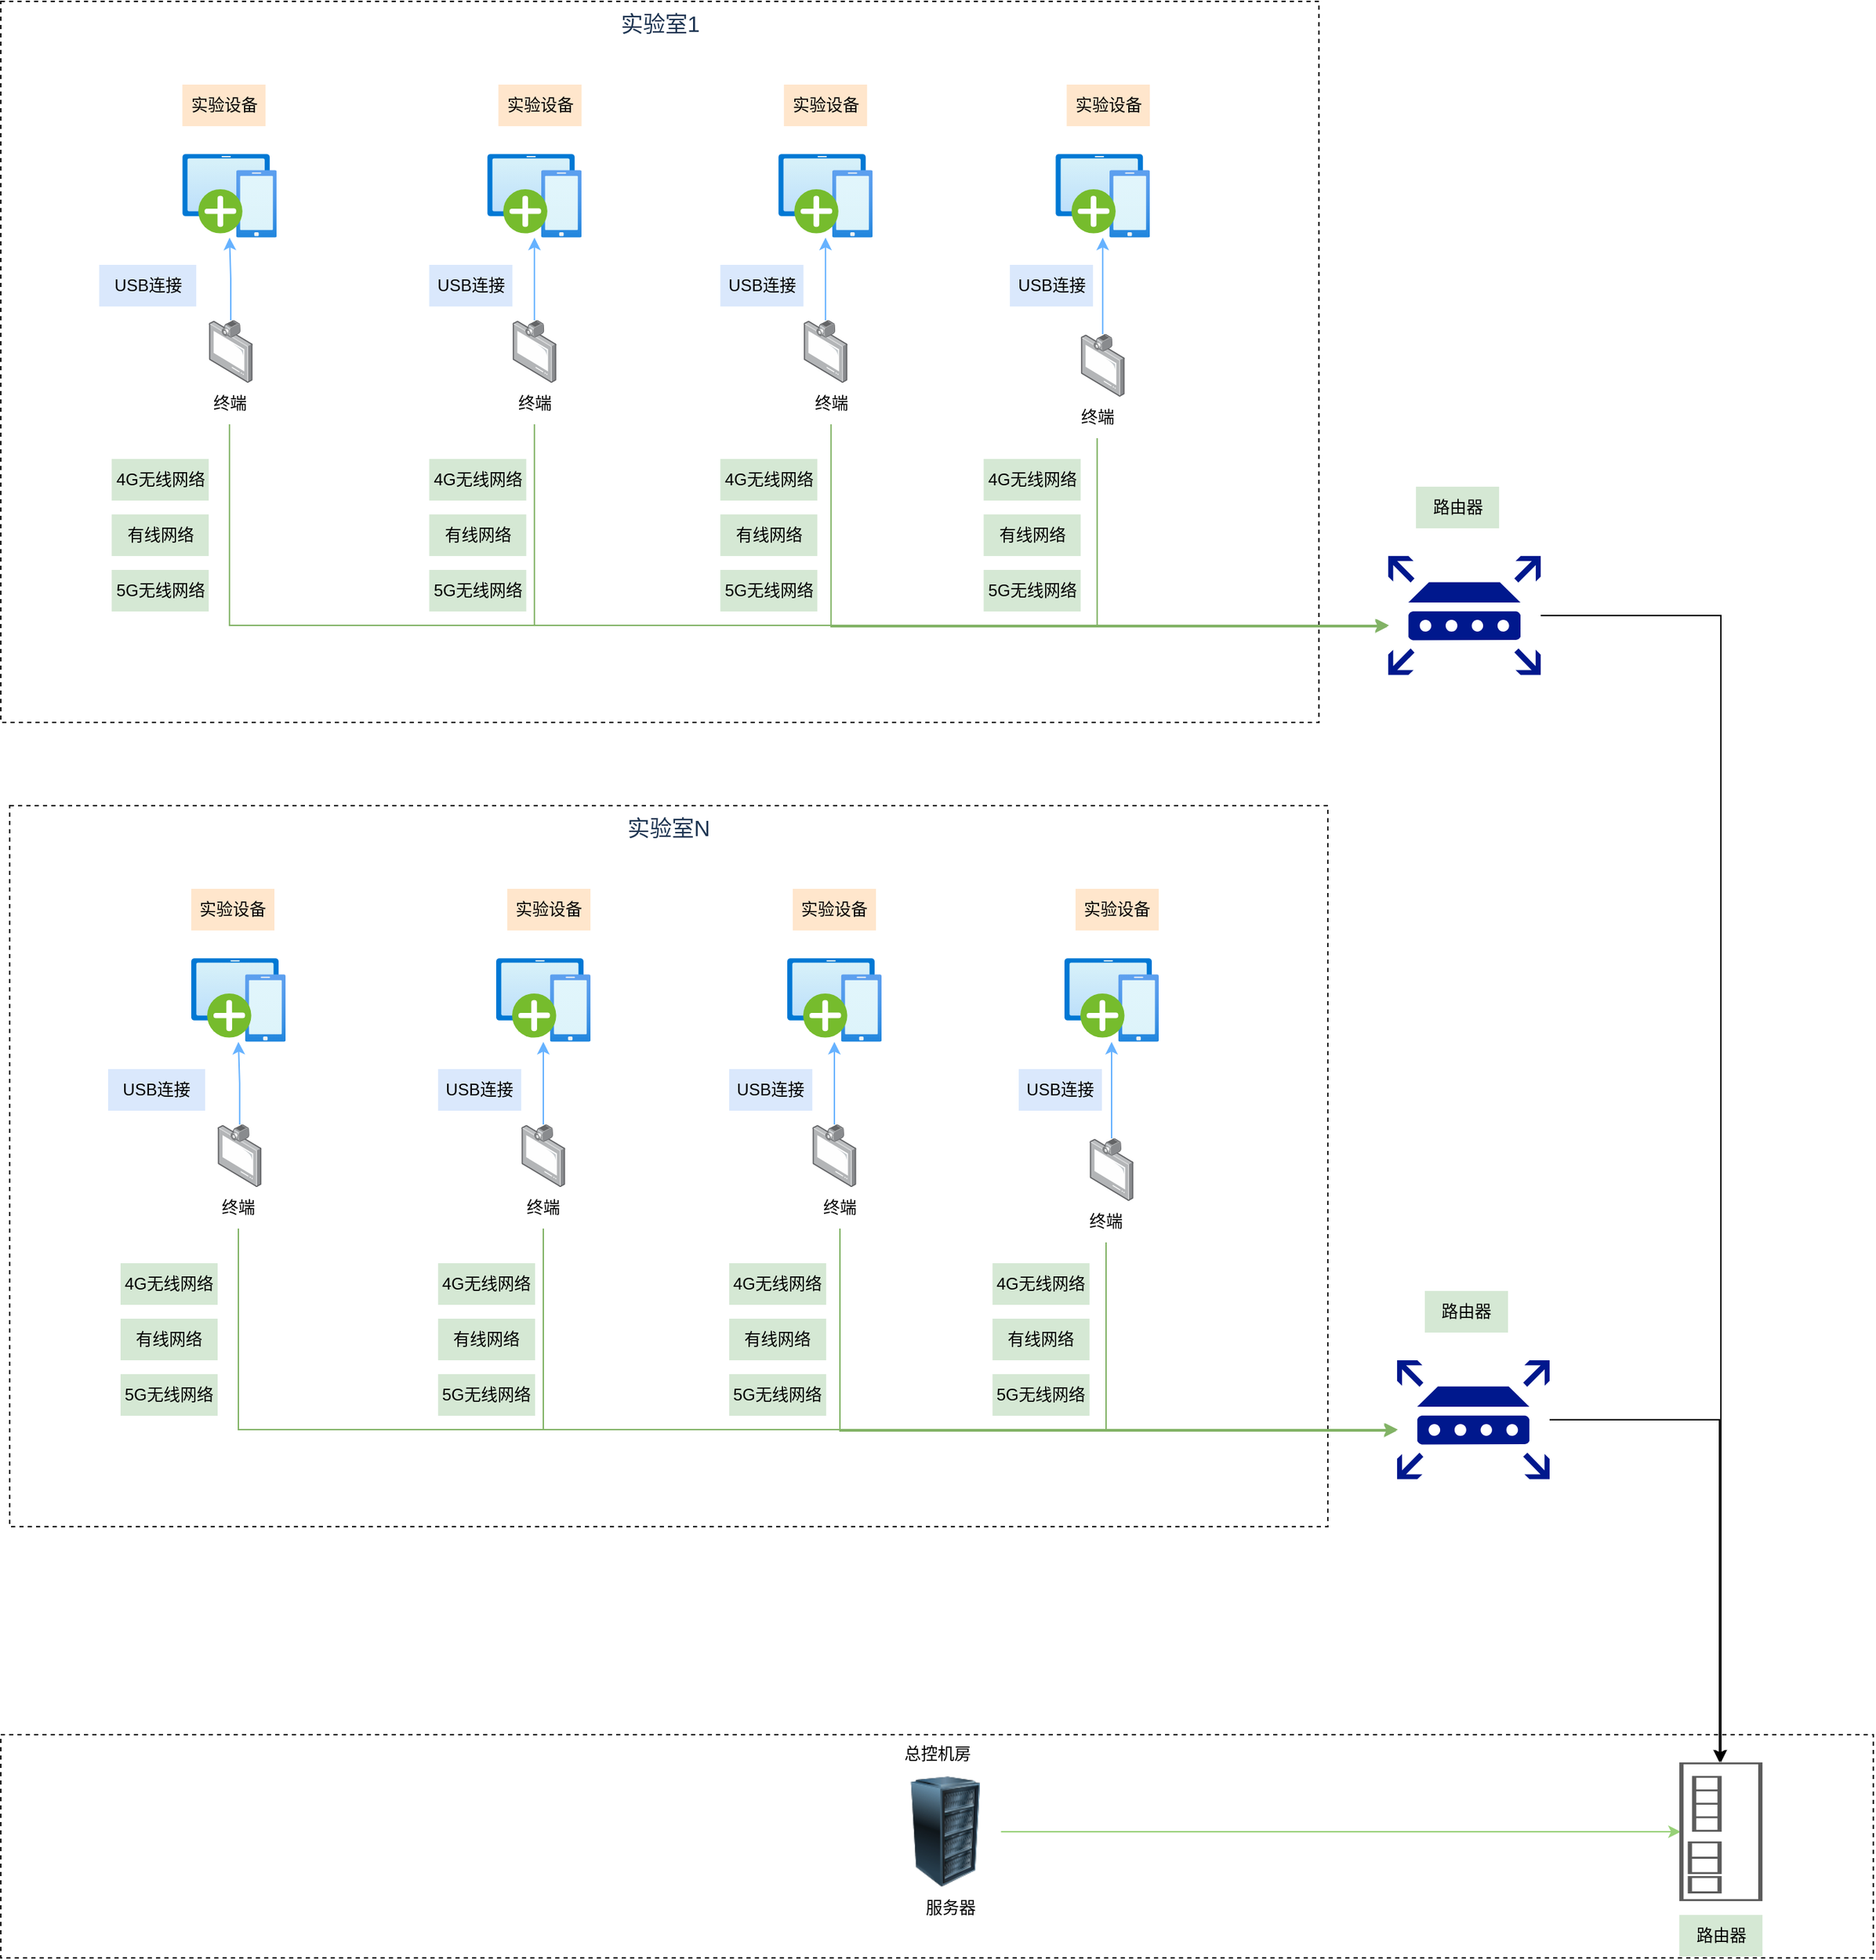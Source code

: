 <mxfile version="21.0.6" type="github">
  <diagram name="第 1 页" id="uBrsXeQe2H9030W5OYhf">
    <mxGraphModel dx="2794" dy="2306" grid="1" gridSize="10" guides="1" tooltips="1" connect="1" arrows="1" fold="1" page="1" pageScale="1" pageWidth="827" pageHeight="1169" math="0" shadow="0">
      <root>
        <mxCell id="0" />
        <mxCell id="1" parent="0" />
        <mxCell id="GP2OW0x0z0dWI9CgcwGP-71" value="总控机房" style="whiteSpace=wrap;html=1;dashed=1;verticalAlign=top;" vertex="1" parent="1">
          <mxGeometry x="-27.4" y="640" width="1351" height="161" as="geometry" />
        </mxCell>
        <mxCell id="GP2OW0x0z0dWI9CgcwGP-70" value="&lt;font color=&quot;#1e3552&quot; style=&quot;font-size: 16px;&quot;&gt;实验室N&lt;/font&gt;" style="whiteSpace=wrap;html=1;align=center;horizontal=1;verticalAlign=top;dashed=1;" vertex="1" parent="1">
          <mxGeometry x="-21" y="-30" width="951" height="520" as="geometry" />
        </mxCell>
        <mxCell id="GP2OW0x0z0dWI9CgcwGP-4" value="" style="aspect=fixed;html=1;points=[];align=center;image;fontSize=12;image=img/lib/azure2/intune/Device_Enrollment.svg;" vertex="1" parent="1">
          <mxGeometry x="110" y="80" width="68" height="60.4" as="geometry" />
        </mxCell>
        <mxCell id="GP2OW0x0z0dWI9CgcwGP-5" value="" style="aspect=fixed;html=1;points=[];align=center;image;fontSize=12;image=img/lib/azure2/intune/Device_Enrollment.svg;" vertex="1" parent="1">
          <mxGeometry x="330" y="80" width="68" height="60.4" as="geometry" />
        </mxCell>
        <mxCell id="GP2OW0x0z0dWI9CgcwGP-6" value="" style="aspect=fixed;html=1;points=[];align=center;image;fontSize=12;image=img/lib/azure2/intune/Device_Enrollment.svg;" vertex="1" parent="1">
          <mxGeometry x="540" y="80" width="68" height="60.4" as="geometry" />
        </mxCell>
        <mxCell id="GP2OW0x0z0dWI9CgcwGP-7" value="" style="aspect=fixed;html=1;points=[];align=center;image;fontSize=12;image=img/lib/azure2/intune/Device_Enrollment.svg;" vertex="1" parent="1">
          <mxGeometry x="740" y="80" width="68" height="60.4" as="geometry" />
        </mxCell>
        <mxCell id="GP2OW0x0z0dWI9CgcwGP-16" value="" style="edgeStyle=orthogonalEdgeStyle;rounded=0;orthogonalLoop=1;jettySize=auto;html=1;strokeColor=#66B2FF;" edge="1" parent="1" source="GP2OW0x0z0dWI9CgcwGP-9" target="GP2OW0x0z0dWI9CgcwGP-4">
          <mxGeometry relative="1" as="geometry" />
        </mxCell>
        <mxCell id="GP2OW0x0z0dWI9CgcwGP-9" value="" style="points=[];aspect=fixed;html=1;align=center;shadow=0;dashed=0;image;image=img/lib/allied_telesis/computer_and_terminals/Vdeo_Conference_Terminal.svg;" vertex="1" parent="1">
          <mxGeometry x="129" y="200" width="31.8" height="45" as="geometry" />
        </mxCell>
        <mxCell id="GP2OW0x0z0dWI9CgcwGP-17" value="" style="edgeStyle=orthogonalEdgeStyle;rounded=0;orthogonalLoop=1;jettySize=auto;html=1;strokeColor=#66B2FF;" edge="1" parent="1" source="GP2OW0x0z0dWI9CgcwGP-10" target="GP2OW0x0z0dWI9CgcwGP-5">
          <mxGeometry relative="1" as="geometry" />
        </mxCell>
        <mxCell id="GP2OW0x0z0dWI9CgcwGP-10" value="" style="points=[];aspect=fixed;html=1;align=center;shadow=0;dashed=0;image;image=img/lib/allied_telesis/computer_and_terminals/Vdeo_Conference_Terminal.svg;" vertex="1" parent="1">
          <mxGeometry x="348.1" y="200" width="31.8" height="45" as="geometry" />
        </mxCell>
        <mxCell id="GP2OW0x0z0dWI9CgcwGP-18" value="" style="edgeStyle=orthogonalEdgeStyle;rounded=0;orthogonalLoop=1;jettySize=auto;html=1;strokeColor=#66B2FF;" edge="1" parent="1" source="GP2OW0x0z0dWI9CgcwGP-11" target="GP2OW0x0z0dWI9CgcwGP-6">
          <mxGeometry relative="1" as="geometry" />
        </mxCell>
        <mxCell id="GP2OW0x0z0dWI9CgcwGP-11" value="" style="points=[];aspect=fixed;html=1;align=center;shadow=0;dashed=0;image;image=img/lib/allied_telesis/computer_and_terminals/Vdeo_Conference_Terminal.svg;" vertex="1" parent="1">
          <mxGeometry x="558.1" y="200" width="31.8" height="45" as="geometry" />
        </mxCell>
        <mxCell id="GP2OW0x0z0dWI9CgcwGP-19" value="" style="edgeStyle=orthogonalEdgeStyle;rounded=0;orthogonalLoop=1;jettySize=auto;html=1;strokeColor=#66B2FF;" edge="1" parent="1" source="GP2OW0x0z0dWI9CgcwGP-12" target="GP2OW0x0z0dWI9CgcwGP-7">
          <mxGeometry relative="1" as="geometry" />
        </mxCell>
        <mxCell id="GP2OW0x0z0dWI9CgcwGP-12" value="" style="points=[];aspect=fixed;html=1;align=center;shadow=0;dashed=0;image;image=img/lib/allied_telesis/computer_and_terminals/Vdeo_Conference_Terminal.svg;" vertex="1" parent="1">
          <mxGeometry x="758.1" y="210" width="31.8" height="45" as="geometry" />
        </mxCell>
        <mxCell id="GP2OW0x0z0dWI9CgcwGP-20" value="实验设备" style="text;html=1;strokeColor=none;fillColor=#ffe6cc;align=center;verticalAlign=middle;whiteSpace=wrap;rounded=0;" vertex="1" parent="1">
          <mxGeometry x="110" y="30" width="60" height="30" as="geometry" />
        </mxCell>
        <mxCell id="GP2OW0x0z0dWI9CgcwGP-21" value="实验设备" style="text;html=1;strokeColor=none;fillColor=#ffe6cc;align=center;verticalAlign=middle;whiteSpace=wrap;rounded=0;" vertex="1" parent="1">
          <mxGeometry x="338" y="30" width="60" height="30" as="geometry" />
        </mxCell>
        <mxCell id="GP2OW0x0z0dWI9CgcwGP-22" value="实验设备" style="text;html=1;strokeColor=none;fillColor=#ffe6cc;align=center;verticalAlign=middle;whiteSpace=wrap;rounded=0;" vertex="1" parent="1">
          <mxGeometry x="544" y="30" width="60" height="30" as="geometry" />
        </mxCell>
        <mxCell id="GP2OW0x0z0dWI9CgcwGP-23" value="实验设备" style="text;html=1;strokeColor=none;fillColor=#ffe6cc;align=center;verticalAlign=middle;whiteSpace=wrap;rounded=0;" vertex="1" parent="1">
          <mxGeometry x="748" y="30" width="60" height="30" as="geometry" />
        </mxCell>
        <mxCell id="GP2OW0x0z0dWI9CgcwGP-43" style="edgeStyle=orthogonalEdgeStyle;rounded=0;orthogonalLoop=1;jettySize=auto;html=1;exitX=0.5;exitY=1;exitDx=0;exitDy=0;entryX=0.005;entryY=0.583;entryDx=0;entryDy=0;entryPerimeter=0;strokeColor=#82b366;fillColor=#d5e8d4;" edge="1" parent="1" source="GP2OW0x0z0dWI9CgcwGP-24" target="GP2OW0x0z0dWI9CgcwGP-29">
          <mxGeometry relative="1" as="geometry" />
        </mxCell>
        <mxCell id="GP2OW0x0z0dWI9CgcwGP-24" value="终端" style="text;html=1;strokeColor=none;fillColor=none;align=center;verticalAlign=middle;whiteSpace=wrap;rounded=0;" vertex="1" parent="1">
          <mxGeometry x="114" y="245" width="60" height="30" as="geometry" />
        </mxCell>
        <mxCell id="GP2OW0x0z0dWI9CgcwGP-44" style="edgeStyle=orthogonalEdgeStyle;rounded=0;orthogonalLoop=1;jettySize=auto;html=1;exitX=0.5;exitY=1;exitDx=0;exitDy=0;entryX=-0.004;entryY=0.583;entryDx=0;entryDy=0;entryPerimeter=0;strokeColor=#82b366;fillColor=#d5e8d4;" edge="1" parent="1" source="GP2OW0x0z0dWI9CgcwGP-25" target="GP2OW0x0z0dWI9CgcwGP-29">
          <mxGeometry relative="1" as="geometry" />
        </mxCell>
        <mxCell id="GP2OW0x0z0dWI9CgcwGP-25" value="终端" style="text;html=1;strokeColor=none;fillColor=none;align=center;verticalAlign=middle;whiteSpace=wrap;rounded=0;" vertex="1" parent="1">
          <mxGeometry x="334" y="245" width="60" height="30" as="geometry" />
        </mxCell>
        <mxCell id="GP2OW0x0z0dWI9CgcwGP-47" style="edgeStyle=orthogonalEdgeStyle;rounded=0;orthogonalLoop=1;jettySize=auto;html=1;exitX=0.5;exitY=1;exitDx=0;exitDy=0;entryX=-0.004;entryY=0.594;entryDx=0;entryDy=0;entryPerimeter=0;strokeColor=#82b366;fillColor=#d5e8d4;" edge="1" parent="1" source="GP2OW0x0z0dWI9CgcwGP-26" target="GP2OW0x0z0dWI9CgcwGP-29">
          <mxGeometry relative="1" as="geometry" />
        </mxCell>
        <mxCell id="GP2OW0x0z0dWI9CgcwGP-26" value="终端" style="text;html=1;strokeColor=none;fillColor=none;align=center;verticalAlign=middle;whiteSpace=wrap;rounded=0;" vertex="1" parent="1">
          <mxGeometry x="548" y="245" width="60" height="30" as="geometry" />
        </mxCell>
        <mxCell id="GP2OW0x0z0dWI9CgcwGP-48" style="edgeStyle=orthogonalEdgeStyle;rounded=0;orthogonalLoop=1;jettySize=auto;html=1;exitX=0.5;exitY=1;exitDx=0;exitDy=0;entryX=0;entryY=0.583;entryDx=0;entryDy=0;entryPerimeter=0;strokeColor=#82b366;fillColor=#d5e8d4;" edge="1" parent="1" source="GP2OW0x0z0dWI9CgcwGP-27" target="GP2OW0x0z0dWI9CgcwGP-29">
          <mxGeometry relative="1" as="geometry" />
        </mxCell>
        <mxCell id="GP2OW0x0z0dWI9CgcwGP-27" value="终端" style="text;html=1;strokeColor=none;fillColor=none;align=center;verticalAlign=middle;whiteSpace=wrap;rounded=0;" vertex="1" parent="1">
          <mxGeometry x="740" y="255" width="60" height="30" as="geometry" />
        </mxCell>
        <mxCell id="GP2OW0x0z0dWI9CgcwGP-120" style="edgeStyle=orthogonalEdgeStyle;rounded=0;orthogonalLoop=1;jettySize=auto;html=1;entryX=0.483;entryY=0;entryDx=0;entryDy=0;entryPerimeter=0;" edge="1" parent="1" source="GP2OW0x0z0dWI9CgcwGP-29" target="GP2OW0x0z0dWI9CgcwGP-115">
          <mxGeometry relative="1" as="geometry" />
        </mxCell>
        <mxCell id="GP2OW0x0z0dWI9CgcwGP-29" value="" style="sketch=0;aspect=fixed;pointerEvents=1;shadow=0;dashed=0;html=1;strokeColor=none;labelPosition=center;verticalLabelPosition=bottom;verticalAlign=top;align=center;fillColor=#00188D;shape=mxgraph.mscae.enterprise.router" vertex="1" parent="1">
          <mxGeometry x="980" y="370" width="110" height="85.8" as="geometry" />
        </mxCell>
        <mxCell id="GP2OW0x0z0dWI9CgcwGP-41" style="edgeStyle=orthogonalEdgeStyle;rounded=0;orthogonalLoop=1;jettySize=auto;html=1;entryX=0.017;entryY=0.5;entryDx=0;entryDy=0;entryPerimeter=0;fillColor=#d5e8d4;strokeColor=#97D077;" edge="1" parent="1" source="GP2OW0x0z0dWI9CgcwGP-35" target="GP2OW0x0z0dWI9CgcwGP-115">
          <mxGeometry relative="1" as="geometry" />
        </mxCell>
        <mxCell id="GP2OW0x0z0dWI9CgcwGP-35" value="" style="image;html=1;image=img/lib/clip_art/computers/Server_Rack_128x128.png" vertex="1" parent="1">
          <mxGeometry x="614.2" y="670" width="80" height="80" as="geometry" />
        </mxCell>
        <mxCell id="GP2OW0x0z0dWI9CgcwGP-36" value="服务器" style="text;html=1;strokeColor=none;fillColor=none;align=center;verticalAlign=middle;whiteSpace=wrap;rounded=0;" vertex="1" parent="1">
          <mxGeometry x="627.6" y="750" width="60" height="30" as="geometry" />
        </mxCell>
        <mxCell id="GP2OW0x0z0dWI9CgcwGP-37" value="USB连接" style="text;html=1;strokeColor=none;fillColor=#dae8fc;align=center;verticalAlign=middle;whiteSpace=wrap;rounded=0;" vertex="1" parent="1">
          <mxGeometry x="50" y="160" width="70" height="30" as="geometry" />
        </mxCell>
        <mxCell id="GP2OW0x0z0dWI9CgcwGP-38" value="USB连接" style="text;html=1;strokeColor=none;fillColor=#dae8fc;align=center;verticalAlign=middle;whiteSpace=wrap;rounded=0;" vertex="1" parent="1">
          <mxGeometry x="288.1" y="160" width="60" height="30" as="geometry" />
        </mxCell>
        <mxCell id="GP2OW0x0z0dWI9CgcwGP-39" value="USB连接" style="text;html=1;strokeColor=none;fillColor=#dae8fc;align=center;verticalAlign=middle;whiteSpace=wrap;rounded=0;" vertex="1" parent="1">
          <mxGeometry x="498.1" y="160" width="60" height="30" as="geometry" />
        </mxCell>
        <mxCell id="GP2OW0x0z0dWI9CgcwGP-40" value="USB连接" style="text;html=1;strokeColor=none;fillColor=#dae8fc;align=center;verticalAlign=middle;whiteSpace=wrap;rounded=0;" vertex="1" parent="1">
          <mxGeometry x="707" y="160" width="60" height="30" as="geometry" />
        </mxCell>
        <mxCell id="GP2OW0x0z0dWI9CgcwGP-50" value="有线网络" style="text;html=1;strokeColor=none;fillColor=#d5e8d4;align=center;verticalAlign=middle;whiteSpace=wrap;rounded=0;" vertex="1" parent="1">
          <mxGeometry x="59" y="340" width="70" height="30" as="geometry" />
        </mxCell>
        <mxCell id="GP2OW0x0z0dWI9CgcwGP-55" value="路由器" style="text;html=1;strokeColor=none;fillColor=#d5e8d4;align=center;verticalAlign=middle;whiteSpace=wrap;rounded=0;" vertex="1" parent="1">
          <mxGeometry x="1000" y="320" width="60" height="30" as="geometry" />
        </mxCell>
        <mxCell id="GP2OW0x0z0dWI9CgcwGP-56" value="4G无线网络" style="text;html=1;strokeColor=none;fillColor=#d5e8d4;align=center;verticalAlign=middle;whiteSpace=wrap;rounded=0;" vertex="1" parent="1">
          <mxGeometry x="59" y="300" width="70" height="30" as="geometry" />
        </mxCell>
        <mxCell id="GP2OW0x0z0dWI9CgcwGP-57" value="5G无线网络" style="text;html=1;strokeColor=none;fillColor=#d5e8d4;align=center;verticalAlign=middle;whiteSpace=wrap;rounded=0;" vertex="1" parent="1">
          <mxGeometry x="59" y="380" width="70" height="30" as="geometry" />
        </mxCell>
        <mxCell id="GP2OW0x0z0dWI9CgcwGP-58" value="有线网络" style="text;html=1;strokeColor=none;fillColor=#d5e8d4;align=center;verticalAlign=middle;whiteSpace=wrap;rounded=0;" vertex="1" parent="1">
          <mxGeometry x="288.1" y="340" width="70" height="30" as="geometry" />
        </mxCell>
        <mxCell id="GP2OW0x0z0dWI9CgcwGP-59" value="4G无线网络" style="text;html=1;strokeColor=none;fillColor=#d5e8d4;align=center;verticalAlign=middle;whiteSpace=wrap;rounded=0;" vertex="1" parent="1">
          <mxGeometry x="288.1" y="300" width="70" height="30" as="geometry" />
        </mxCell>
        <mxCell id="GP2OW0x0z0dWI9CgcwGP-60" value="5G无线网络" style="text;html=1;strokeColor=none;fillColor=#d5e8d4;align=center;verticalAlign=middle;whiteSpace=wrap;rounded=0;" vertex="1" parent="1">
          <mxGeometry x="288.1" y="380" width="70" height="30" as="geometry" />
        </mxCell>
        <mxCell id="GP2OW0x0z0dWI9CgcwGP-61" value="有线网络" style="text;html=1;strokeColor=none;fillColor=#d5e8d4;align=center;verticalAlign=middle;whiteSpace=wrap;rounded=0;" vertex="1" parent="1">
          <mxGeometry x="498.1" y="340" width="70" height="30" as="geometry" />
        </mxCell>
        <mxCell id="GP2OW0x0z0dWI9CgcwGP-62" value="4G无线网络" style="text;html=1;strokeColor=none;fillColor=#d5e8d4;align=center;verticalAlign=middle;whiteSpace=wrap;rounded=0;" vertex="1" parent="1">
          <mxGeometry x="498.1" y="300" width="70" height="30" as="geometry" />
        </mxCell>
        <mxCell id="GP2OW0x0z0dWI9CgcwGP-63" value="5G无线网络" style="text;html=1;strokeColor=none;fillColor=#d5e8d4;align=center;verticalAlign=middle;whiteSpace=wrap;rounded=0;" vertex="1" parent="1">
          <mxGeometry x="498.1" y="380" width="70" height="30" as="geometry" />
        </mxCell>
        <mxCell id="GP2OW0x0z0dWI9CgcwGP-64" value="有线网络" style="text;html=1;strokeColor=none;fillColor=#d5e8d4;align=center;verticalAlign=middle;whiteSpace=wrap;rounded=0;" vertex="1" parent="1">
          <mxGeometry x="688.1" y="340" width="70" height="30" as="geometry" />
        </mxCell>
        <mxCell id="GP2OW0x0z0dWI9CgcwGP-65" value="4G无线网络" style="text;html=1;strokeColor=none;fillColor=#d5e8d4;align=center;verticalAlign=middle;whiteSpace=wrap;rounded=0;" vertex="1" parent="1">
          <mxGeometry x="688.1" y="300" width="70" height="30" as="geometry" />
        </mxCell>
        <mxCell id="GP2OW0x0z0dWI9CgcwGP-66" value="5G无线网络" style="text;html=1;strokeColor=none;fillColor=#d5e8d4;align=center;verticalAlign=middle;whiteSpace=wrap;rounded=0;" vertex="1" parent="1">
          <mxGeometry x="688.1" y="380" width="70" height="30" as="geometry" />
        </mxCell>
        <mxCell id="GP2OW0x0z0dWI9CgcwGP-72" value="&lt;font color=&quot;#1e3552&quot; style=&quot;font-size: 16px;&quot;&gt;实验室1&lt;/font&gt;" style="whiteSpace=wrap;html=1;align=center;horizontal=1;verticalAlign=top;dashed=1;" vertex="1" parent="1">
          <mxGeometry x="-27.4" y="-610" width="951" height="520" as="geometry" />
        </mxCell>
        <mxCell id="GP2OW0x0z0dWI9CgcwGP-73" value="" style="aspect=fixed;html=1;points=[];align=center;image;fontSize=12;image=img/lib/azure2/intune/Device_Enrollment.svg;" vertex="1" parent="1">
          <mxGeometry x="103.6" y="-500" width="68" height="60.4" as="geometry" />
        </mxCell>
        <mxCell id="GP2OW0x0z0dWI9CgcwGP-74" value="" style="aspect=fixed;html=1;points=[];align=center;image;fontSize=12;image=img/lib/azure2/intune/Device_Enrollment.svg;" vertex="1" parent="1">
          <mxGeometry x="323.6" y="-500" width="68" height="60.4" as="geometry" />
        </mxCell>
        <mxCell id="GP2OW0x0z0dWI9CgcwGP-75" value="" style="aspect=fixed;html=1;points=[];align=center;image;fontSize=12;image=img/lib/azure2/intune/Device_Enrollment.svg;" vertex="1" parent="1">
          <mxGeometry x="533.6" y="-500" width="68" height="60.4" as="geometry" />
        </mxCell>
        <mxCell id="GP2OW0x0z0dWI9CgcwGP-76" value="" style="aspect=fixed;html=1;points=[];align=center;image;fontSize=12;image=img/lib/azure2/intune/Device_Enrollment.svg;" vertex="1" parent="1">
          <mxGeometry x="733.6" y="-500" width="68" height="60.4" as="geometry" />
        </mxCell>
        <mxCell id="GP2OW0x0z0dWI9CgcwGP-77" value="" style="edgeStyle=orthogonalEdgeStyle;rounded=0;orthogonalLoop=1;jettySize=auto;html=1;strokeColor=#66B2FF;" edge="1" parent="1" source="GP2OW0x0z0dWI9CgcwGP-78" target="GP2OW0x0z0dWI9CgcwGP-73">
          <mxGeometry relative="1" as="geometry" />
        </mxCell>
        <mxCell id="GP2OW0x0z0dWI9CgcwGP-78" value="" style="points=[];aspect=fixed;html=1;align=center;shadow=0;dashed=0;image;image=img/lib/allied_telesis/computer_and_terminals/Vdeo_Conference_Terminal.svg;" vertex="1" parent="1">
          <mxGeometry x="122.6" y="-380" width="31.8" height="45" as="geometry" />
        </mxCell>
        <mxCell id="GP2OW0x0z0dWI9CgcwGP-79" value="" style="edgeStyle=orthogonalEdgeStyle;rounded=0;orthogonalLoop=1;jettySize=auto;html=1;strokeColor=#66B2FF;" edge="1" parent="1" source="GP2OW0x0z0dWI9CgcwGP-80" target="GP2OW0x0z0dWI9CgcwGP-74">
          <mxGeometry relative="1" as="geometry" />
        </mxCell>
        <mxCell id="GP2OW0x0z0dWI9CgcwGP-80" value="" style="points=[];aspect=fixed;html=1;align=center;shadow=0;dashed=0;image;image=img/lib/allied_telesis/computer_and_terminals/Vdeo_Conference_Terminal.svg;" vertex="1" parent="1">
          <mxGeometry x="341.7" y="-380" width="31.8" height="45" as="geometry" />
        </mxCell>
        <mxCell id="GP2OW0x0z0dWI9CgcwGP-81" value="" style="edgeStyle=orthogonalEdgeStyle;rounded=0;orthogonalLoop=1;jettySize=auto;html=1;strokeColor=#66B2FF;" edge="1" parent="1" source="GP2OW0x0z0dWI9CgcwGP-82" target="GP2OW0x0z0dWI9CgcwGP-75">
          <mxGeometry relative="1" as="geometry" />
        </mxCell>
        <mxCell id="GP2OW0x0z0dWI9CgcwGP-82" value="" style="points=[];aspect=fixed;html=1;align=center;shadow=0;dashed=0;image;image=img/lib/allied_telesis/computer_and_terminals/Vdeo_Conference_Terminal.svg;" vertex="1" parent="1">
          <mxGeometry x="551.7" y="-380" width="31.8" height="45" as="geometry" />
        </mxCell>
        <mxCell id="GP2OW0x0z0dWI9CgcwGP-83" value="" style="edgeStyle=orthogonalEdgeStyle;rounded=0;orthogonalLoop=1;jettySize=auto;html=1;strokeColor=#66B2FF;" edge="1" parent="1" source="GP2OW0x0z0dWI9CgcwGP-84" target="GP2OW0x0z0dWI9CgcwGP-76">
          <mxGeometry relative="1" as="geometry" />
        </mxCell>
        <mxCell id="GP2OW0x0z0dWI9CgcwGP-84" value="" style="points=[];aspect=fixed;html=1;align=center;shadow=0;dashed=0;image;image=img/lib/allied_telesis/computer_and_terminals/Vdeo_Conference_Terminal.svg;" vertex="1" parent="1">
          <mxGeometry x="751.7" y="-370" width="31.8" height="45" as="geometry" />
        </mxCell>
        <mxCell id="GP2OW0x0z0dWI9CgcwGP-85" value="实验设备" style="text;html=1;strokeColor=none;fillColor=#ffe6cc;align=center;verticalAlign=middle;whiteSpace=wrap;rounded=0;" vertex="1" parent="1">
          <mxGeometry x="103.6" y="-550" width="60" height="30" as="geometry" />
        </mxCell>
        <mxCell id="GP2OW0x0z0dWI9CgcwGP-86" value="实验设备" style="text;html=1;strokeColor=none;fillColor=#ffe6cc;align=center;verticalAlign=middle;whiteSpace=wrap;rounded=0;" vertex="1" parent="1">
          <mxGeometry x="331.6" y="-550" width="60" height="30" as="geometry" />
        </mxCell>
        <mxCell id="GP2OW0x0z0dWI9CgcwGP-87" value="实验设备" style="text;html=1;strokeColor=none;fillColor=#ffe6cc;align=center;verticalAlign=middle;whiteSpace=wrap;rounded=0;" vertex="1" parent="1">
          <mxGeometry x="537.6" y="-550" width="60" height="30" as="geometry" />
        </mxCell>
        <mxCell id="GP2OW0x0z0dWI9CgcwGP-88" value="实验设备" style="text;html=1;strokeColor=none;fillColor=#ffe6cc;align=center;verticalAlign=middle;whiteSpace=wrap;rounded=0;" vertex="1" parent="1">
          <mxGeometry x="741.6" y="-550" width="60" height="30" as="geometry" />
        </mxCell>
        <mxCell id="GP2OW0x0z0dWI9CgcwGP-89" style="edgeStyle=orthogonalEdgeStyle;rounded=0;orthogonalLoop=1;jettySize=auto;html=1;exitX=0.5;exitY=1;exitDx=0;exitDy=0;entryX=0.005;entryY=0.583;entryDx=0;entryDy=0;entryPerimeter=0;strokeColor=#82b366;fillColor=#d5e8d4;" edge="1" parent="1" source="GP2OW0x0z0dWI9CgcwGP-90" target="GP2OW0x0z0dWI9CgcwGP-97">
          <mxGeometry relative="1" as="geometry" />
        </mxCell>
        <mxCell id="GP2OW0x0z0dWI9CgcwGP-90" value="终端" style="text;html=1;strokeColor=none;fillColor=none;align=center;verticalAlign=middle;whiteSpace=wrap;rounded=0;" vertex="1" parent="1">
          <mxGeometry x="107.6" y="-335" width="60" height="30" as="geometry" />
        </mxCell>
        <mxCell id="GP2OW0x0z0dWI9CgcwGP-91" style="edgeStyle=orthogonalEdgeStyle;rounded=0;orthogonalLoop=1;jettySize=auto;html=1;exitX=0.5;exitY=1;exitDx=0;exitDy=0;entryX=-0.004;entryY=0.583;entryDx=0;entryDy=0;entryPerimeter=0;strokeColor=#82b366;fillColor=#d5e8d4;" edge="1" parent="1" source="GP2OW0x0z0dWI9CgcwGP-92" target="GP2OW0x0z0dWI9CgcwGP-97">
          <mxGeometry relative="1" as="geometry" />
        </mxCell>
        <mxCell id="GP2OW0x0z0dWI9CgcwGP-92" value="终端" style="text;html=1;strokeColor=none;fillColor=none;align=center;verticalAlign=middle;whiteSpace=wrap;rounded=0;" vertex="1" parent="1">
          <mxGeometry x="327.6" y="-335" width="60" height="30" as="geometry" />
        </mxCell>
        <mxCell id="GP2OW0x0z0dWI9CgcwGP-93" style="edgeStyle=orthogonalEdgeStyle;rounded=0;orthogonalLoop=1;jettySize=auto;html=1;exitX=0.5;exitY=1;exitDx=0;exitDy=0;entryX=-0.004;entryY=0.594;entryDx=0;entryDy=0;entryPerimeter=0;strokeColor=#82b366;fillColor=#d5e8d4;" edge="1" parent="1" source="GP2OW0x0z0dWI9CgcwGP-94" target="GP2OW0x0z0dWI9CgcwGP-97">
          <mxGeometry relative="1" as="geometry" />
        </mxCell>
        <mxCell id="GP2OW0x0z0dWI9CgcwGP-94" value="终端" style="text;html=1;strokeColor=none;fillColor=none;align=center;verticalAlign=middle;whiteSpace=wrap;rounded=0;" vertex="1" parent="1">
          <mxGeometry x="541.6" y="-335" width="60" height="30" as="geometry" />
        </mxCell>
        <mxCell id="GP2OW0x0z0dWI9CgcwGP-95" style="edgeStyle=orthogonalEdgeStyle;rounded=0;orthogonalLoop=1;jettySize=auto;html=1;exitX=0.5;exitY=1;exitDx=0;exitDy=0;entryX=0;entryY=0.583;entryDx=0;entryDy=0;entryPerimeter=0;strokeColor=#82b366;fillColor=#d5e8d4;" edge="1" parent="1" source="GP2OW0x0z0dWI9CgcwGP-96" target="GP2OW0x0z0dWI9CgcwGP-97">
          <mxGeometry relative="1" as="geometry" />
        </mxCell>
        <mxCell id="GP2OW0x0z0dWI9CgcwGP-96" value="终端" style="text;html=1;strokeColor=none;fillColor=none;align=center;verticalAlign=middle;whiteSpace=wrap;rounded=0;" vertex="1" parent="1">
          <mxGeometry x="733.6" y="-325" width="60" height="30" as="geometry" />
        </mxCell>
        <mxCell id="GP2OW0x0z0dWI9CgcwGP-119" style="edgeStyle=orthogonalEdgeStyle;rounded=0;orthogonalLoop=1;jettySize=auto;html=1;" edge="1" parent="1" source="GP2OW0x0z0dWI9CgcwGP-97" target="GP2OW0x0z0dWI9CgcwGP-115">
          <mxGeometry relative="1" as="geometry" />
        </mxCell>
        <mxCell id="GP2OW0x0z0dWI9CgcwGP-97" value="" style="sketch=0;aspect=fixed;pointerEvents=1;shadow=0;dashed=0;html=1;strokeColor=none;labelPosition=center;verticalLabelPosition=bottom;verticalAlign=top;align=center;fillColor=#00188D;shape=mxgraph.mscae.enterprise.router" vertex="1" parent="1">
          <mxGeometry x="973.6" y="-210" width="110" height="85.8" as="geometry" />
        </mxCell>
        <mxCell id="GP2OW0x0z0dWI9CgcwGP-98" value="USB连接" style="text;html=1;strokeColor=none;fillColor=#dae8fc;align=center;verticalAlign=middle;whiteSpace=wrap;rounded=0;" vertex="1" parent="1">
          <mxGeometry x="43.6" y="-420" width="70" height="30" as="geometry" />
        </mxCell>
        <mxCell id="GP2OW0x0z0dWI9CgcwGP-99" value="USB连接" style="text;html=1;strokeColor=none;fillColor=#dae8fc;align=center;verticalAlign=middle;whiteSpace=wrap;rounded=0;" vertex="1" parent="1">
          <mxGeometry x="281.7" y="-420" width="60" height="30" as="geometry" />
        </mxCell>
        <mxCell id="GP2OW0x0z0dWI9CgcwGP-100" value="USB连接" style="text;html=1;strokeColor=none;fillColor=#dae8fc;align=center;verticalAlign=middle;whiteSpace=wrap;rounded=0;" vertex="1" parent="1">
          <mxGeometry x="491.7" y="-420" width="60" height="30" as="geometry" />
        </mxCell>
        <mxCell id="GP2OW0x0z0dWI9CgcwGP-101" value="USB连接" style="text;html=1;strokeColor=none;fillColor=#dae8fc;align=center;verticalAlign=middle;whiteSpace=wrap;rounded=0;" vertex="1" parent="1">
          <mxGeometry x="700.6" y="-420" width="60" height="30" as="geometry" />
        </mxCell>
        <mxCell id="GP2OW0x0z0dWI9CgcwGP-102" value="有线网络" style="text;html=1;strokeColor=none;fillColor=#d5e8d4;align=center;verticalAlign=middle;whiteSpace=wrap;rounded=0;" vertex="1" parent="1">
          <mxGeometry x="52.6" y="-240" width="70" height="30" as="geometry" />
        </mxCell>
        <mxCell id="GP2OW0x0z0dWI9CgcwGP-103" value="路由器" style="text;html=1;strokeColor=none;fillColor=#d5e8d4;align=center;verticalAlign=middle;whiteSpace=wrap;rounded=0;" vertex="1" parent="1">
          <mxGeometry x="993.6" y="-260" width="60" height="30" as="geometry" />
        </mxCell>
        <mxCell id="GP2OW0x0z0dWI9CgcwGP-104" value="4G无线网络" style="text;html=1;strokeColor=none;fillColor=#d5e8d4;align=center;verticalAlign=middle;whiteSpace=wrap;rounded=0;" vertex="1" parent="1">
          <mxGeometry x="52.6" y="-280" width="70" height="30" as="geometry" />
        </mxCell>
        <mxCell id="GP2OW0x0z0dWI9CgcwGP-105" value="5G无线网络" style="text;html=1;strokeColor=none;fillColor=#d5e8d4;align=center;verticalAlign=middle;whiteSpace=wrap;rounded=0;" vertex="1" parent="1">
          <mxGeometry x="52.6" y="-200" width="70" height="30" as="geometry" />
        </mxCell>
        <mxCell id="GP2OW0x0z0dWI9CgcwGP-106" value="有线网络" style="text;html=1;strokeColor=none;fillColor=#d5e8d4;align=center;verticalAlign=middle;whiteSpace=wrap;rounded=0;" vertex="1" parent="1">
          <mxGeometry x="281.7" y="-240" width="70" height="30" as="geometry" />
        </mxCell>
        <mxCell id="GP2OW0x0z0dWI9CgcwGP-107" value="4G无线网络" style="text;html=1;strokeColor=none;fillColor=#d5e8d4;align=center;verticalAlign=middle;whiteSpace=wrap;rounded=0;" vertex="1" parent="1">
          <mxGeometry x="281.7" y="-280" width="70" height="30" as="geometry" />
        </mxCell>
        <mxCell id="GP2OW0x0z0dWI9CgcwGP-108" value="5G无线网络" style="text;html=1;strokeColor=none;fillColor=#d5e8d4;align=center;verticalAlign=middle;whiteSpace=wrap;rounded=0;" vertex="1" parent="1">
          <mxGeometry x="281.7" y="-200" width="70" height="30" as="geometry" />
        </mxCell>
        <mxCell id="GP2OW0x0z0dWI9CgcwGP-109" value="有线网络" style="text;html=1;strokeColor=none;fillColor=#d5e8d4;align=center;verticalAlign=middle;whiteSpace=wrap;rounded=0;" vertex="1" parent="1">
          <mxGeometry x="491.7" y="-240" width="70" height="30" as="geometry" />
        </mxCell>
        <mxCell id="GP2OW0x0z0dWI9CgcwGP-110" value="4G无线网络" style="text;html=1;strokeColor=none;fillColor=#d5e8d4;align=center;verticalAlign=middle;whiteSpace=wrap;rounded=0;" vertex="1" parent="1">
          <mxGeometry x="491.7" y="-280" width="70" height="30" as="geometry" />
        </mxCell>
        <mxCell id="GP2OW0x0z0dWI9CgcwGP-111" value="5G无线网络" style="text;html=1;strokeColor=none;fillColor=#d5e8d4;align=center;verticalAlign=middle;whiteSpace=wrap;rounded=0;" vertex="1" parent="1">
          <mxGeometry x="491.7" y="-200" width="70" height="30" as="geometry" />
        </mxCell>
        <mxCell id="GP2OW0x0z0dWI9CgcwGP-112" value="有线网络" style="text;html=1;strokeColor=none;fillColor=#d5e8d4;align=center;verticalAlign=middle;whiteSpace=wrap;rounded=0;" vertex="1" parent="1">
          <mxGeometry x="681.7" y="-240" width="70" height="30" as="geometry" />
        </mxCell>
        <mxCell id="GP2OW0x0z0dWI9CgcwGP-113" value="4G无线网络" style="text;html=1;strokeColor=none;fillColor=#d5e8d4;align=center;verticalAlign=middle;whiteSpace=wrap;rounded=0;" vertex="1" parent="1">
          <mxGeometry x="681.7" y="-280" width="70" height="30" as="geometry" />
        </mxCell>
        <mxCell id="GP2OW0x0z0dWI9CgcwGP-114" value="5G无线网络" style="text;html=1;strokeColor=none;fillColor=#d5e8d4;align=center;verticalAlign=middle;whiteSpace=wrap;rounded=0;" vertex="1" parent="1">
          <mxGeometry x="681.7" y="-200" width="70" height="30" as="geometry" />
        </mxCell>
        <mxCell id="GP2OW0x0z0dWI9CgcwGP-115" value="" style="shape=mxgraph.rack.cisco.cisco_blade_switch_3030;html=1;labelPosition=right;align=left;spacingLeft=15;dashed=0;shadow=0;fillColor=#ffffff;" vertex="1" parent="1">
          <mxGeometry x="1183.6" y="660" width="60" height="100" as="geometry" />
        </mxCell>
        <mxCell id="GP2OW0x0z0dWI9CgcwGP-118" value="路由器" style="text;html=1;strokeColor=none;fillColor=#d5e8d4;align=center;verticalAlign=middle;whiteSpace=wrap;rounded=0;" vertex="1" parent="1">
          <mxGeometry x="1183.6" y="770" width="60" height="30" as="geometry" />
        </mxCell>
      </root>
    </mxGraphModel>
  </diagram>
</mxfile>
